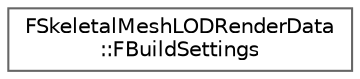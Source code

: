 digraph "Graphical Class Hierarchy"
{
 // INTERACTIVE_SVG=YES
 // LATEX_PDF_SIZE
  bgcolor="transparent";
  edge [fontname=Helvetica,fontsize=10,labelfontname=Helvetica,labelfontsize=10];
  node [fontname=Helvetica,fontsize=10,shape=box,height=0.2,width=0.4];
  rankdir="LR";
  Node0 [id="Node000000",label="FSkeletalMeshLODRenderData\l::FBuildSettings",height=0.2,width=0.4,color="grey40", fillcolor="white", style="filled",URL="$d6/dd0/structFSkeletalMeshLODRenderData_1_1FBuildSettings.html",tooltip=" "];
}
